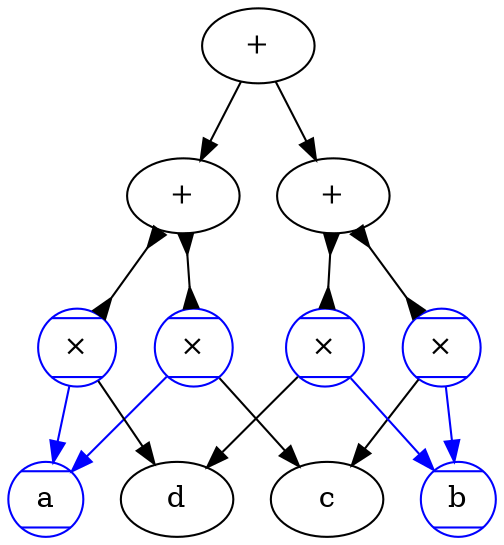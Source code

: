 strict digraph foil {
times6, times7, times8, times9 [label="&times;",shape=Mcircle,color=blue];
plus7, plus8, plus9 [label="+"];
a4 [label="a",shape=Mcircle,color=blue];
b4 [label="b",shape=Mcircle,color=blue];
c4 [label="c"];
d4 [label="d"];

plus7 -> {plus8,plus9};
plus8 -> {times6, times7} [dir=both,arrowhead=inv,arrowtail=inv];
plus9 -> {times8, times9} [dir=both,arrowhead=inv,arrowtail=inv];
times6 -> a4 [color=blue];
times7 -> a4 [color=blue];
times8 -> b4 [color=blue];
times9 -> b4 [color=blue];
times6 -> c4;
times7 -> d4;
times8 -> c4;
times9 -> d4;
}